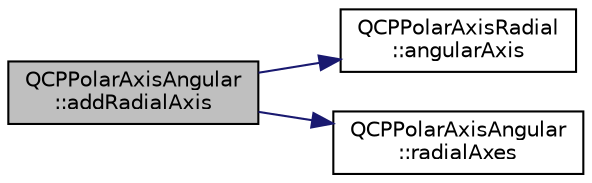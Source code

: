 digraph "QCPPolarAxisAngular::addRadialAxis"
{
 // LATEX_PDF_SIZE
  edge [fontname="Helvetica",fontsize="10",labelfontname="Helvetica",labelfontsize="10"];
  node [fontname="Helvetica",fontsize="10",shape=record];
  rankdir="LR";
  Node1 [label="QCPPolarAxisAngular\l::addRadialAxis",height=0.2,width=0.4,color="black", fillcolor="grey75", style="filled", fontcolor="black",tooltip=" "];
  Node1 -> Node2 [color="midnightblue",fontsize="10",style="solid",fontname="Helvetica"];
  Node2 [label="QCPPolarAxisRadial\l::angularAxis",height=0.2,width=0.4,color="black", fillcolor="white", style="filled",URL="$classQCPPolarAxisRadial.html#a930de2d7316c03a415d24f013d9fc8af",tooltip=" "];
  Node1 -> Node3 [color="midnightblue",fontsize="10",style="solid",fontname="Helvetica"];
  Node3 [label="QCPPolarAxisAngular\l::radialAxes",height=0.2,width=0.4,color="black", fillcolor="white", style="filled",URL="$classQCPPolarAxisAngular.html#ab3880298df8867253a535045d5a045a1",tooltip=" "];
}
